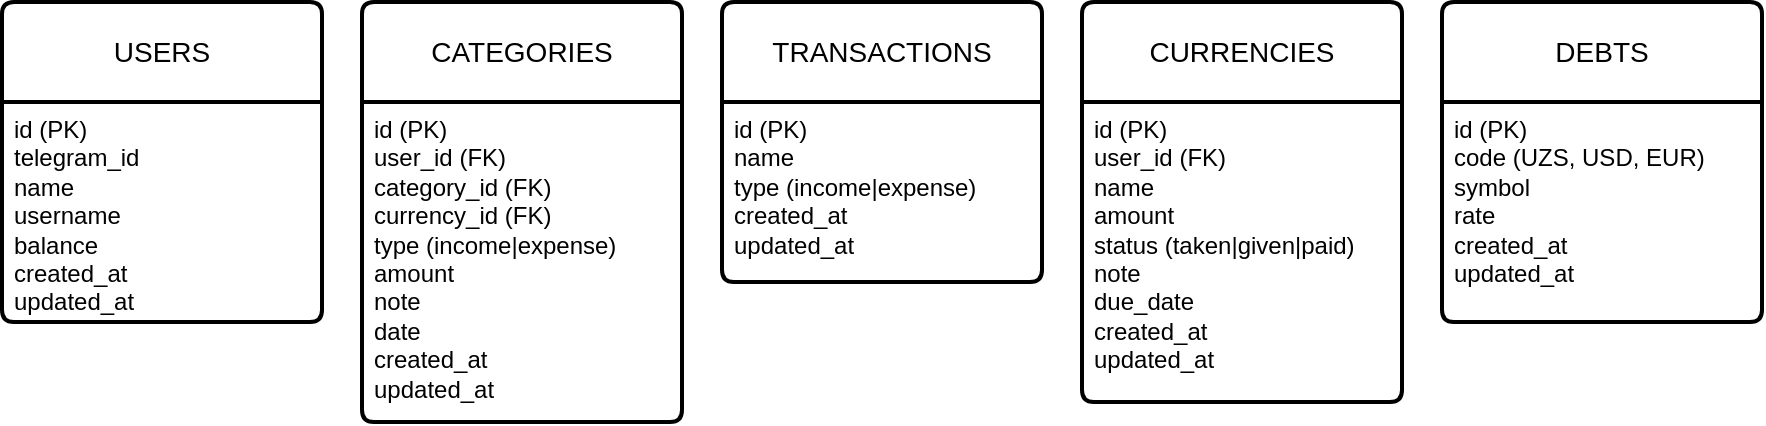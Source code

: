<mxfile version="28.2.8">
  <diagram name="Страница — 1" id="8gWnXiXmvLoPgWQd9_Fq">
    <mxGraphModel dx="1613" dy="510" grid="1" gridSize="10" guides="1" tooltips="1" connect="1" arrows="1" fold="1" page="1" pageScale="1" pageWidth="827" pageHeight="1169" math="0" shadow="0">
      <root>
        <mxCell id="0" />
        <mxCell id="1" parent="0" />
        <mxCell id="HB83YerDv0QwpWam1xwd-83" value="DEBTS" style="swimlane;childLayout=stackLayout;horizontal=1;startSize=50;horizontalStack=0;rounded=1;fontSize=14;fontStyle=0;strokeWidth=2;resizeParent=0;resizeLast=1;shadow=0;dashed=0;align=center;arcSize=4;whiteSpace=wrap;html=1;" vertex="1" parent="1">
          <mxGeometry x="720" y="40" width="160" height="160" as="geometry" />
        </mxCell>
        <mxCell id="HB83YerDv0QwpWam1xwd-84" value="&lt;div&gt;id (PK)&lt;/div&gt;&lt;div&gt;code (UZS, USD, EUR)&lt;/div&gt;&lt;div&gt;symbol&lt;/div&gt;&lt;div&gt;rate&lt;/div&gt;&lt;div&gt;created_at&lt;/div&gt;&lt;div&gt;updated_at&lt;/div&gt;" style="align=left;strokeColor=none;fillColor=none;spacingLeft=4;spacingRight=4;fontSize=12;verticalAlign=top;resizable=0;rotatable=0;part=1;html=1;whiteSpace=wrap;" vertex="1" parent="HB83YerDv0QwpWam1xwd-83">
          <mxGeometry y="50" width="160" height="110" as="geometry" />
        </mxCell>
        <mxCell id="HB83YerDv0QwpWam1xwd-85" value="CURRENCIES" style="swimlane;childLayout=stackLayout;horizontal=1;startSize=50;horizontalStack=0;rounded=1;fontSize=14;fontStyle=0;strokeWidth=2;resizeParent=0;resizeLast=1;shadow=0;dashed=0;align=center;arcSize=4;whiteSpace=wrap;html=1;" vertex="1" parent="1">
          <mxGeometry x="540" y="40" width="160" height="200" as="geometry" />
        </mxCell>
        <mxCell id="HB83YerDv0QwpWam1xwd-86" value="&lt;div&gt;id (PK)&lt;/div&gt;&lt;div&gt;user_id (FK)&lt;/div&gt;&lt;div&gt;name&lt;/div&gt;&lt;div&gt;amount&lt;/div&gt;&lt;div&gt;status (taken|given|paid)&lt;/div&gt;&lt;div&gt;note&lt;/div&gt;&lt;div&gt;due_date&lt;/div&gt;&lt;div&gt;created_at&lt;/div&gt;&lt;div&gt;updated_at&lt;/div&gt;" style="align=left;strokeColor=none;fillColor=none;spacingLeft=4;spacingRight=4;fontSize=12;verticalAlign=top;resizable=0;rotatable=0;part=1;html=1;whiteSpace=wrap;" vertex="1" parent="HB83YerDv0QwpWam1xwd-85">
          <mxGeometry y="50" width="160" height="150" as="geometry" />
        </mxCell>
        <mxCell id="HB83YerDv0QwpWam1xwd-87" value="TRANSACTIONS" style="swimlane;childLayout=stackLayout;horizontal=1;startSize=50;horizontalStack=0;rounded=1;fontSize=14;fontStyle=0;strokeWidth=2;resizeParent=0;resizeLast=1;shadow=0;dashed=0;align=center;arcSize=4;whiteSpace=wrap;html=1;" vertex="1" parent="1">
          <mxGeometry x="360" y="40" width="160" height="140" as="geometry" />
        </mxCell>
        <mxCell id="HB83YerDv0QwpWam1xwd-88" value="&lt;div&gt;id (PK)&lt;/div&gt;&lt;div&gt;name&lt;/div&gt;&lt;div&gt;type (income|expense)&lt;/div&gt;&lt;div&gt;created_at&lt;/div&gt;&lt;div&gt;updated_at&lt;/div&gt;" style="align=left;strokeColor=none;fillColor=none;spacingLeft=4;spacingRight=4;fontSize=12;verticalAlign=top;resizable=0;rotatable=0;part=1;html=1;whiteSpace=wrap;" vertex="1" parent="HB83YerDv0QwpWam1xwd-87">
          <mxGeometry y="50" width="160" height="90" as="geometry" />
        </mxCell>
        <mxCell id="HB83YerDv0QwpWam1xwd-89" value="CATEGORIES" style="swimlane;childLayout=stackLayout;horizontal=1;startSize=50;horizontalStack=0;rounded=1;fontSize=14;fontStyle=0;strokeWidth=2;resizeParent=0;resizeLast=1;shadow=0;dashed=0;align=center;arcSize=4;whiteSpace=wrap;html=1;" vertex="1" parent="1">
          <mxGeometry x="180" y="40" width="160" height="210" as="geometry" />
        </mxCell>
        <mxCell id="HB83YerDv0QwpWam1xwd-90" value="&lt;div&gt;id (PK)&lt;/div&gt;&lt;div&gt;user_id (FK)&lt;/div&gt;&lt;div&gt;category_id (FK)&lt;/div&gt;&lt;div&gt;currency_id (FK)&lt;/div&gt;&lt;div&gt;type (income|expense)&lt;/div&gt;&lt;div&gt;amount&lt;/div&gt;&lt;div&gt;note&lt;/div&gt;&lt;div&gt;date&lt;/div&gt;&lt;div&gt;created_at&lt;/div&gt;&lt;div&gt;updated_at&lt;/div&gt;" style="align=left;strokeColor=none;fillColor=none;spacingLeft=4;spacingRight=4;fontSize=12;verticalAlign=top;resizable=0;rotatable=0;part=1;html=1;whiteSpace=wrap;" vertex="1" parent="HB83YerDv0QwpWam1xwd-89">
          <mxGeometry y="50" width="160" height="160" as="geometry" />
        </mxCell>
        <mxCell id="HB83YerDv0QwpWam1xwd-91" value="USERS" style="swimlane;childLayout=stackLayout;horizontal=1;startSize=50;horizontalStack=0;rounded=1;fontSize=14;fontStyle=0;strokeWidth=2;resizeParent=0;resizeLast=1;shadow=0;dashed=0;align=center;arcSize=4;whiteSpace=wrap;html=1;" vertex="1" parent="1">
          <mxGeometry y="40" width="160" height="160" as="geometry" />
        </mxCell>
        <mxCell id="HB83YerDv0QwpWam1xwd-92" value="&lt;div&gt;id (PK)&lt;/div&gt;&lt;div&gt;telegram_id&lt;/div&gt;&lt;div&gt;name&lt;/div&gt;&lt;div&gt;username&lt;/div&gt;&lt;div&gt;balance&lt;/div&gt;&lt;div&gt;created_at&lt;/div&gt;&lt;div&gt;updated_at&lt;/div&gt;" style="align=left;strokeColor=none;fillColor=none;spacingLeft=4;spacingRight=4;fontSize=12;verticalAlign=top;resizable=0;rotatable=0;part=1;html=1;whiteSpace=wrap;" vertex="1" parent="HB83YerDv0QwpWam1xwd-91">
          <mxGeometry y="50" width="160" height="110" as="geometry" />
        </mxCell>
      </root>
    </mxGraphModel>
  </diagram>
</mxfile>

